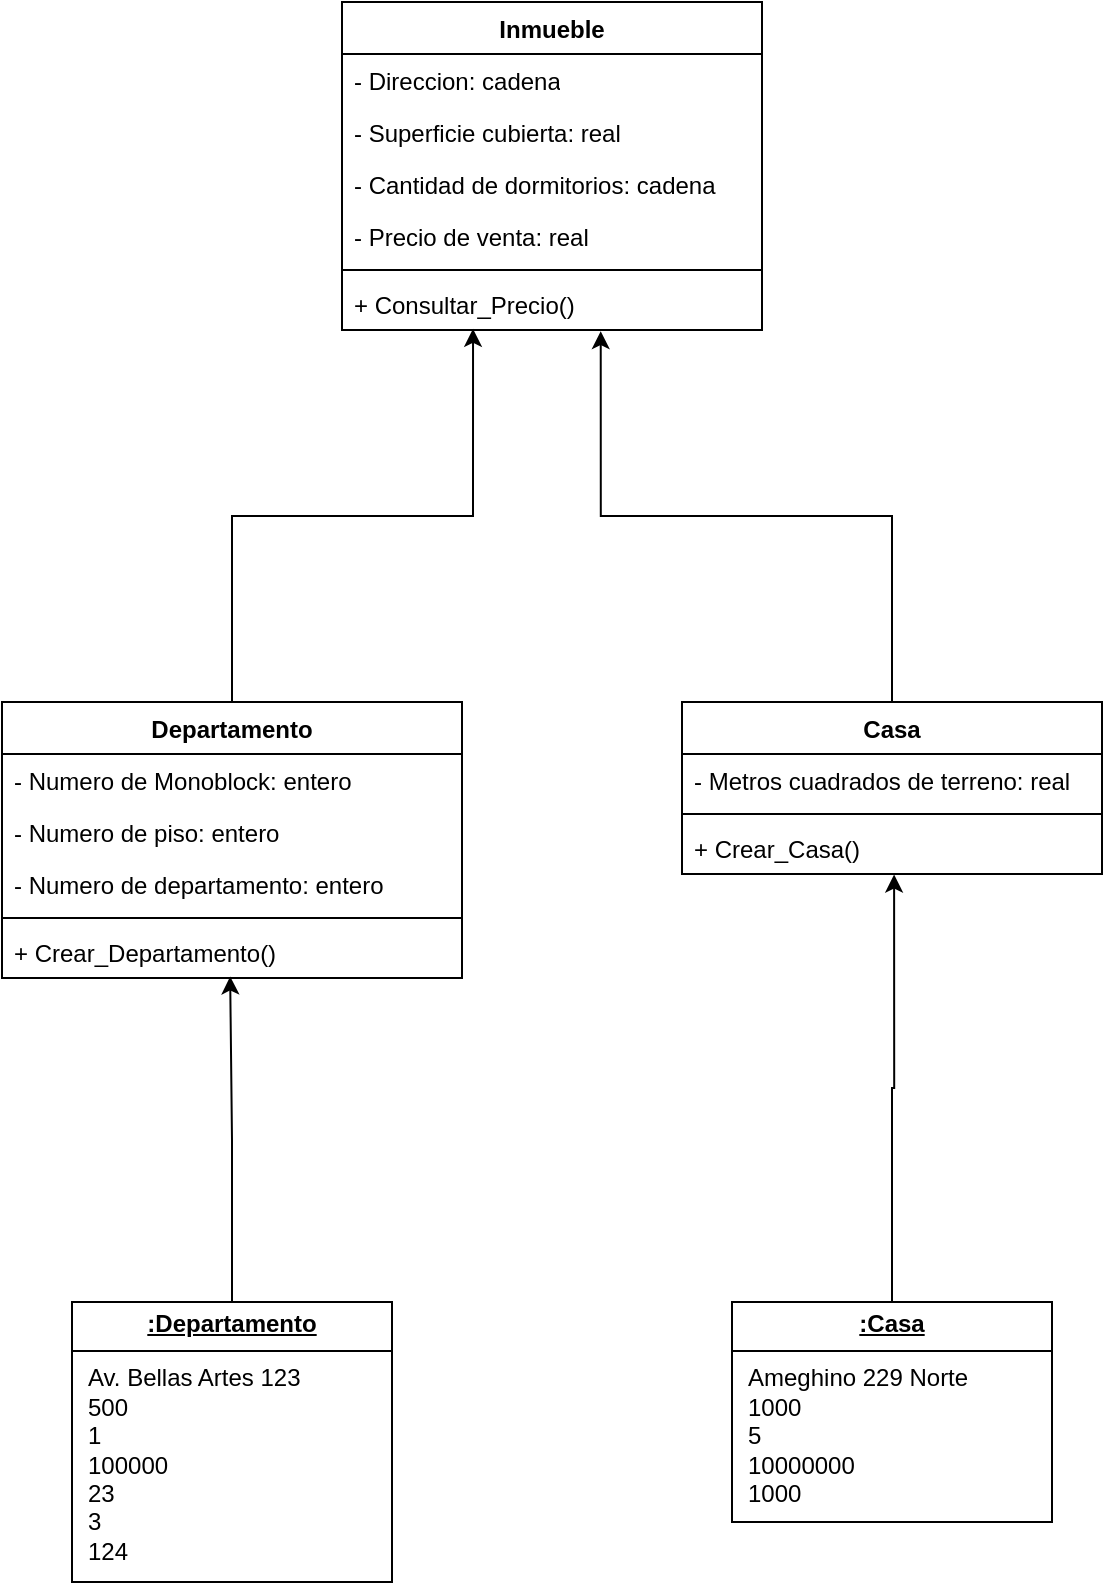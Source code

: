 <mxfile version="24.0.4" type="device">
  <diagram name="Página-1" id="Fd7Kd9GHyaJDAaIL9Sn_">
    <mxGraphModel dx="868" dy="1022" grid="1" gridSize="10" guides="1" tooltips="1" connect="1" arrows="1" fold="1" page="1" pageScale="1" pageWidth="827" pageHeight="1169" math="0" shadow="0">
      <root>
        <mxCell id="0" />
        <mxCell id="1" parent="0" />
        <mxCell id="5vMcAia91ODTiXavnZtS-5" value="Departamento" style="swimlane;fontStyle=1;align=center;verticalAlign=top;childLayout=stackLayout;horizontal=1;startSize=26;horizontalStack=0;resizeParent=1;resizeParentMax=0;resizeLast=0;collapsible=1;marginBottom=0;whiteSpace=wrap;html=1;" vertex="1" parent="1">
          <mxGeometry x="160" y="480" width="230" height="138" as="geometry" />
        </mxCell>
        <mxCell id="5vMcAia91ODTiXavnZtS-18" value="- Numero de Monoblock: entero" style="text;strokeColor=none;fillColor=none;align=left;verticalAlign=top;spacingLeft=4;spacingRight=4;overflow=hidden;rotatable=0;points=[[0,0.5],[1,0.5]];portConstraint=eastwest;whiteSpace=wrap;html=1;" vertex="1" parent="5vMcAia91ODTiXavnZtS-5">
          <mxGeometry y="26" width="230" height="26" as="geometry" />
        </mxCell>
        <mxCell id="5vMcAia91ODTiXavnZtS-17" value="- Numero de piso: entero" style="text;strokeColor=none;fillColor=none;align=left;verticalAlign=top;spacingLeft=4;spacingRight=4;overflow=hidden;rotatable=0;points=[[0,0.5],[1,0.5]];portConstraint=eastwest;whiteSpace=wrap;html=1;" vertex="1" parent="5vMcAia91ODTiXavnZtS-5">
          <mxGeometry y="52" width="230" height="26" as="geometry" />
        </mxCell>
        <mxCell id="5vMcAia91ODTiXavnZtS-13" value="- Numero de departamento: entero" style="text;strokeColor=none;fillColor=none;align=left;verticalAlign=top;spacingLeft=4;spacingRight=4;overflow=hidden;rotatable=0;points=[[0,0.5],[1,0.5]];portConstraint=eastwest;whiteSpace=wrap;html=1;" vertex="1" parent="5vMcAia91ODTiXavnZtS-5">
          <mxGeometry y="78" width="230" height="26" as="geometry" />
        </mxCell>
        <mxCell id="5vMcAia91ODTiXavnZtS-7" value="" style="line;strokeWidth=1;fillColor=none;align=left;verticalAlign=middle;spacingTop=-1;spacingLeft=3;spacingRight=3;rotatable=0;labelPosition=right;points=[];portConstraint=eastwest;strokeColor=inherit;" vertex="1" parent="5vMcAia91ODTiXavnZtS-5">
          <mxGeometry y="104" width="230" height="8" as="geometry" />
        </mxCell>
        <mxCell id="5vMcAia91ODTiXavnZtS-8" value="+ Crear_Departamento()" style="text;strokeColor=none;fillColor=none;align=left;verticalAlign=top;spacingLeft=4;spacingRight=4;overflow=hidden;rotatable=0;points=[[0,0.5],[1,0.5]];portConstraint=eastwest;whiteSpace=wrap;html=1;" vertex="1" parent="5vMcAia91ODTiXavnZtS-5">
          <mxGeometry y="112" width="230" height="26" as="geometry" />
        </mxCell>
        <mxCell id="5vMcAia91ODTiXavnZtS-9" value="Casa" style="swimlane;fontStyle=1;align=center;verticalAlign=top;childLayout=stackLayout;horizontal=1;startSize=26;horizontalStack=0;resizeParent=1;resizeParentMax=0;resizeLast=0;collapsible=1;marginBottom=0;whiteSpace=wrap;html=1;" vertex="1" parent="1">
          <mxGeometry x="500" y="480" width="210" height="86" as="geometry" />
        </mxCell>
        <mxCell id="5vMcAia91ODTiXavnZtS-22" value="- Metros cuadrados de terreno: real" style="text;strokeColor=none;fillColor=none;align=left;verticalAlign=top;spacingLeft=4;spacingRight=4;overflow=hidden;rotatable=0;points=[[0,0.5],[1,0.5]];portConstraint=eastwest;whiteSpace=wrap;html=1;" vertex="1" parent="5vMcAia91ODTiXavnZtS-9">
          <mxGeometry y="26" width="210" height="26" as="geometry" />
        </mxCell>
        <mxCell id="5vMcAia91ODTiXavnZtS-11" value="" style="line;strokeWidth=1;fillColor=none;align=left;verticalAlign=middle;spacingTop=-1;spacingLeft=3;spacingRight=3;rotatable=0;labelPosition=right;points=[];portConstraint=eastwest;strokeColor=inherit;" vertex="1" parent="5vMcAia91ODTiXavnZtS-9">
          <mxGeometry y="52" width="210" height="8" as="geometry" />
        </mxCell>
        <mxCell id="5vMcAia91ODTiXavnZtS-12" value="+ Crear_Casa()" style="text;strokeColor=none;fillColor=none;align=left;verticalAlign=top;spacingLeft=4;spacingRight=4;overflow=hidden;rotatable=0;points=[[0,0.5],[1,0.5]];portConstraint=eastwest;whiteSpace=wrap;html=1;" vertex="1" parent="5vMcAia91ODTiXavnZtS-9">
          <mxGeometry y="60" width="210" height="26" as="geometry" />
        </mxCell>
        <mxCell id="5vMcAia91ODTiXavnZtS-25" value="Inmueble" style="swimlane;fontStyle=1;align=center;verticalAlign=top;childLayout=stackLayout;horizontal=1;startSize=26;horizontalStack=0;resizeParent=1;resizeParentMax=0;resizeLast=0;collapsible=1;marginBottom=0;whiteSpace=wrap;html=1;" vertex="1" parent="1">
          <mxGeometry x="330" y="130" width="210" height="164" as="geometry" />
        </mxCell>
        <mxCell id="5vMcAia91ODTiXavnZtS-26" value="- Direccion: cadena" style="text;strokeColor=none;fillColor=none;align=left;verticalAlign=top;spacingLeft=4;spacingRight=4;overflow=hidden;rotatable=0;points=[[0,0.5],[1,0.5]];portConstraint=eastwest;whiteSpace=wrap;html=1;" vertex="1" parent="5vMcAia91ODTiXavnZtS-25">
          <mxGeometry y="26" width="210" height="26" as="geometry" />
        </mxCell>
        <mxCell id="5vMcAia91ODTiXavnZtS-27" value="- Superficie cubierta: real" style="text;strokeColor=none;fillColor=none;align=left;verticalAlign=top;spacingLeft=4;spacingRight=4;overflow=hidden;rotatable=0;points=[[0,0.5],[1,0.5]];portConstraint=eastwest;whiteSpace=wrap;html=1;" vertex="1" parent="5vMcAia91ODTiXavnZtS-25">
          <mxGeometry y="52" width="210" height="26" as="geometry" />
        </mxCell>
        <mxCell id="5vMcAia91ODTiXavnZtS-28" value="- Cantidad de dormitorios: cadena" style="text;strokeColor=none;fillColor=none;align=left;verticalAlign=top;spacingLeft=4;spacingRight=4;overflow=hidden;rotatable=0;points=[[0,0.5],[1,0.5]];portConstraint=eastwest;whiteSpace=wrap;html=1;" vertex="1" parent="5vMcAia91ODTiXavnZtS-25">
          <mxGeometry y="78" width="210" height="26" as="geometry" />
        </mxCell>
        <mxCell id="5vMcAia91ODTiXavnZtS-30" value="- Precio de venta: real" style="text;strokeColor=none;fillColor=none;align=left;verticalAlign=top;spacingLeft=4;spacingRight=4;overflow=hidden;rotatable=0;points=[[0,0.5],[1,0.5]];portConstraint=eastwest;whiteSpace=wrap;html=1;" vertex="1" parent="5vMcAia91ODTiXavnZtS-25">
          <mxGeometry y="104" width="210" height="26" as="geometry" />
        </mxCell>
        <mxCell id="5vMcAia91ODTiXavnZtS-31" value="" style="line;strokeWidth=1;fillColor=none;align=left;verticalAlign=middle;spacingTop=-1;spacingLeft=3;spacingRight=3;rotatable=0;labelPosition=right;points=[];portConstraint=eastwest;strokeColor=inherit;" vertex="1" parent="5vMcAia91ODTiXavnZtS-25">
          <mxGeometry y="130" width="210" height="8" as="geometry" />
        </mxCell>
        <mxCell id="5vMcAia91ODTiXavnZtS-33" value="+ Consultar_Precio()" style="text;strokeColor=none;fillColor=none;align=left;verticalAlign=top;spacingLeft=4;spacingRight=4;overflow=hidden;rotatable=0;points=[[0,0.5],[1,0.5]];portConstraint=eastwest;whiteSpace=wrap;html=1;" vertex="1" parent="5vMcAia91ODTiXavnZtS-25">
          <mxGeometry y="138" width="210" height="26" as="geometry" />
        </mxCell>
        <mxCell id="5vMcAia91ODTiXavnZtS-34" style="edgeStyle=orthogonalEdgeStyle;rounded=0;orthogonalLoop=1;jettySize=auto;html=1;exitX=0.5;exitY=0;exitDx=0;exitDy=0;entryX=0.312;entryY=0.978;entryDx=0;entryDy=0;entryPerimeter=0;" edge="1" parent="1" source="5vMcAia91ODTiXavnZtS-5" target="5vMcAia91ODTiXavnZtS-33">
          <mxGeometry relative="1" as="geometry" />
        </mxCell>
        <mxCell id="5vMcAia91ODTiXavnZtS-35" style="edgeStyle=orthogonalEdgeStyle;rounded=0;orthogonalLoop=1;jettySize=auto;html=1;exitX=0.5;exitY=0;exitDx=0;exitDy=0;entryX=0.616;entryY=1.022;entryDx=0;entryDy=0;entryPerimeter=0;" edge="1" parent="1" source="5vMcAia91ODTiXavnZtS-9" target="5vMcAia91ODTiXavnZtS-33">
          <mxGeometry relative="1" as="geometry" />
        </mxCell>
        <mxCell id="5vMcAia91ODTiXavnZtS-36" value="&lt;p style=&quot;margin:0px;margin-top:4px;text-align:center;text-decoration:underline;&quot;&gt;&lt;b&gt;:Departamento&lt;/b&gt;&lt;/p&gt;&lt;hr size=&quot;1&quot; style=&quot;border-style:solid;&quot;&gt;&lt;p style=&quot;margin:0px;margin-left:8px;&quot;&gt;Av. Bellas Artes 123&lt;/p&gt;&lt;p style=&quot;margin:0px;margin-left:8px;&quot;&gt;500&lt;/p&gt;&lt;p style=&quot;margin:0px;margin-left:8px;&quot;&gt;1&lt;/p&gt;&lt;p style=&quot;margin:0px;margin-left:8px;&quot;&gt;100000&lt;/p&gt;&lt;p style=&quot;margin:0px;margin-left:8px;&quot;&gt;23&lt;/p&gt;&lt;p style=&quot;margin:0px;margin-left:8px;&quot;&gt;3&lt;/p&gt;&lt;p style=&quot;margin:0px;margin-left:8px;&quot;&gt;124&lt;/p&gt;" style="verticalAlign=top;align=left;overflow=fill;html=1;whiteSpace=wrap;" vertex="1" parent="1">
          <mxGeometry x="195" y="780" width="160" height="140" as="geometry" />
        </mxCell>
        <mxCell id="5vMcAia91ODTiXavnZtS-37" value="&lt;p style=&quot;margin:0px;margin-top:4px;text-align:center;text-decoration:underline;&quot;&gt;&lt;b&gt;:Casa&lt;/b&gt;&lt;/p&gt;&lt;hr size=&quot;1&quot; style=&quot;border-style:solid;&quot;&gt;&lt;p style=&quot;margin:0px;margin-left:8px;&quot;&gt;Ameghino 229 Norte&lt;/p&gt;&lt;p style=&quot;margin:0px;margin-left:8px;&quot;&gt;1000&lt;/p&gt;&lt;p style=&quot;margin:0px;margin-left:8px;&quot;&gt;5&lt;/p&gt;&lt;p style=&quot;margin:0px;margin-left:8px;&quot;&gt;10000000&lt;/p&gt;&lt;p style=&quot;margin:0px;margin-left:8px;&quot;&gt;1000&lt;/p&gt;" style="verticalAlign=top;align=left;overflow=fill;html=1;whiteSpace=wrap;" vertex="1" parent="1">
          <mxGeometry x="525" y="780" width="160" height="110" as="geometry" />
        </mxCell>
        <mxCell id="5vMcAia91ODTiXavnZtS-38" style="edgeStyle=orthogonalEdgeStyle;rounded=0;orthogonalLoop=1;jettySize=auto;html=1;exitX=0.5;exitY=0;exitDx=0;exitDy=0;entryX=0.496;entryY=0.971;entryDx=0;entryDy=0;entryPerimeter=0;" edge="1" parent="1" source="5vMcAia91ODTiXavnZtS-36" target="5vMcAia91ODTiXavnZtS-8">
          <mxGeometry relative="1" as="geometry" />
        </mxCell>
        <mxCell id="5vMcAia91ODTiXavnZtS-40" style="edgeStyle=orthogonalEdgeStyle;rounded=0;orthogonalLoop=1;jettySize=auto;html=1;exitX=0.5;exitY=0;exitDx=0;exitDy=0;entryX=0.505;entryY=1.01;entryDx=0;entryDy=0;entryPerimeter=0;" edge="1" parent="1" source="5vMcAia91ODTiXavnZtS-37" target="5vMcAia91ODTiXavnZtS-12">
          <mxGeometry relative="1" as="geometry" />
        </mxCell>
      </root>
    </mxGraphModel>
  </diagram>
</mxfile>
